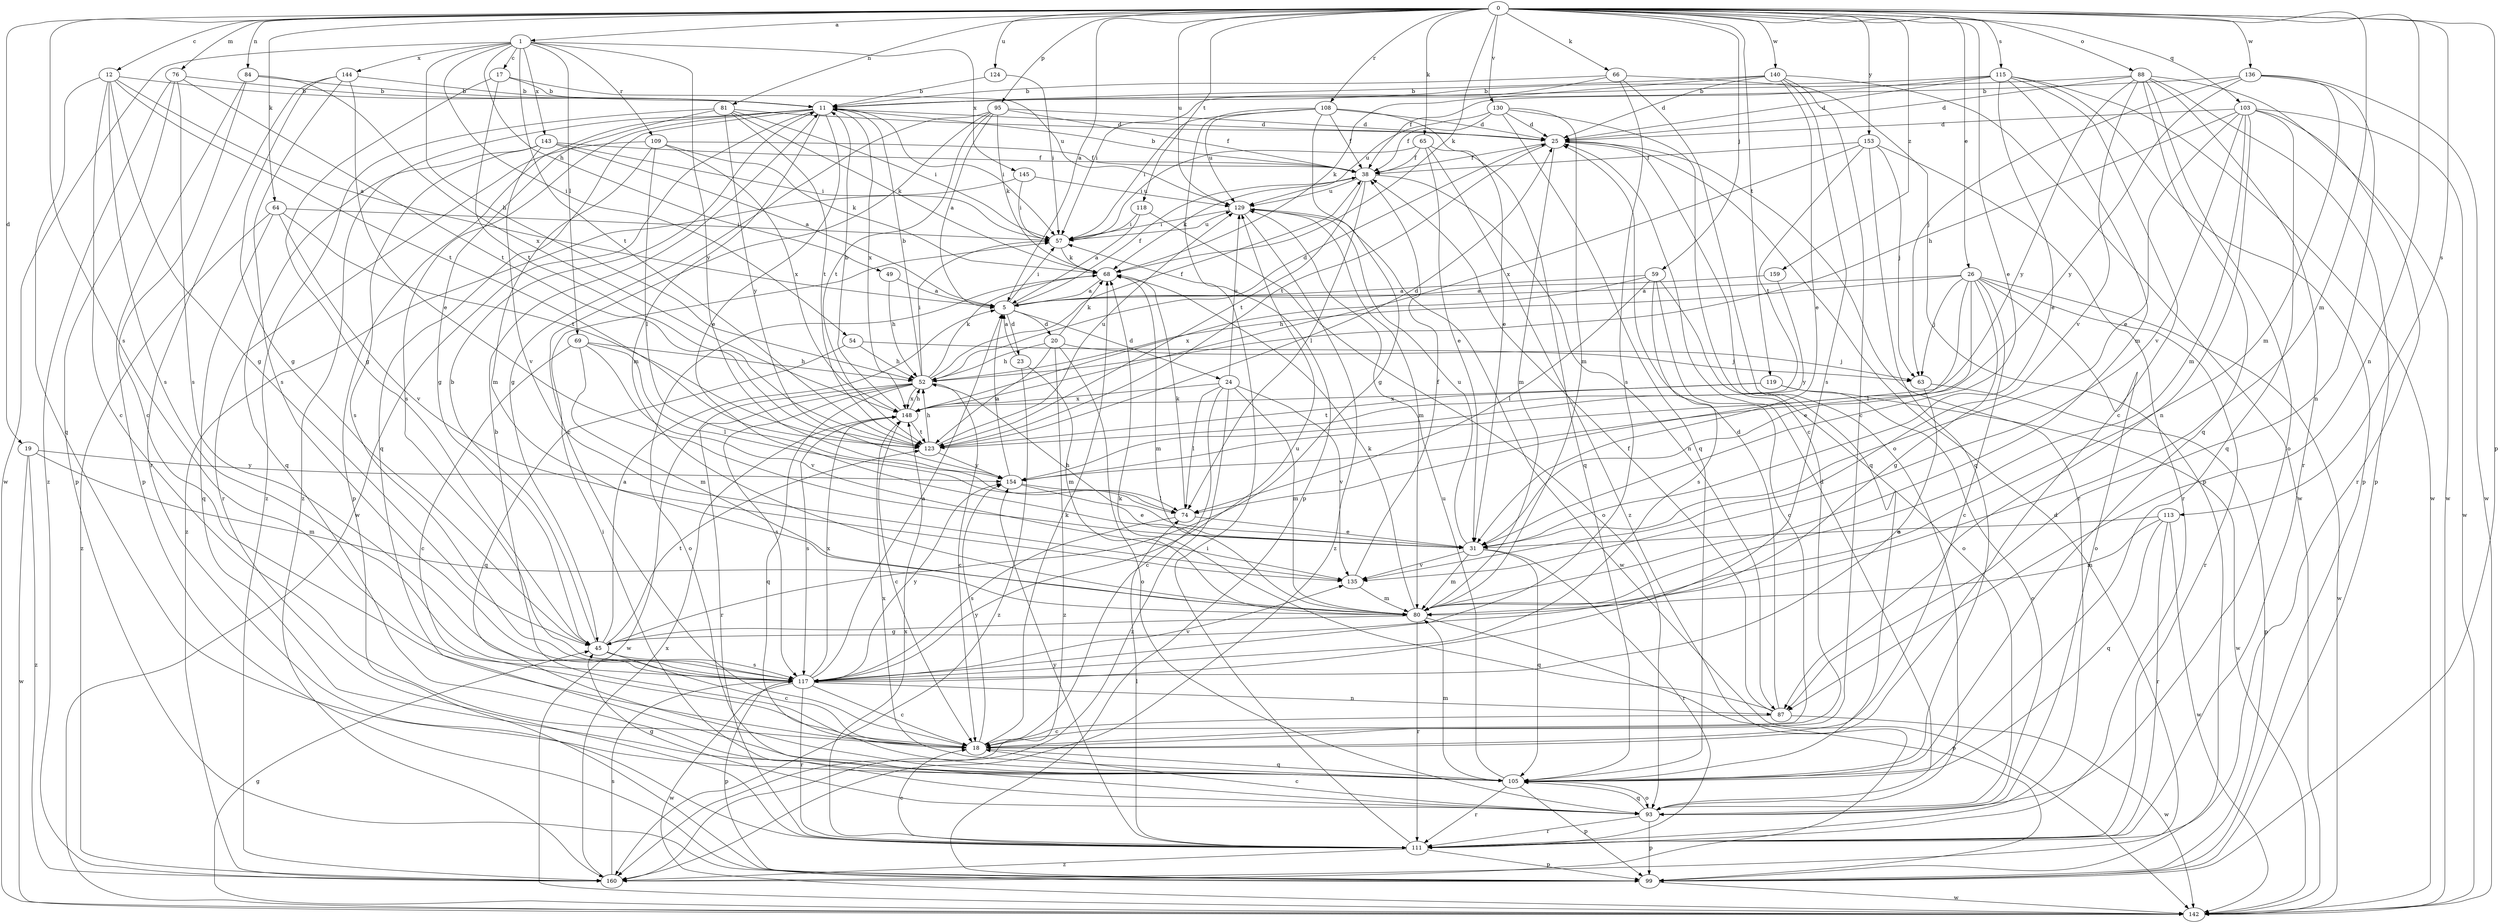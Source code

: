 strict digraph  {
0;
1;
5;
11;
12;
17;
18;
19;
20;
23;
24;
25;
26;
31;
38;
45;
49;
52;
54;
57;
59;
63;
64;
65;
66;
68;
69;
74;
76;
80;
81;
84;
87;
88;
93;
95;
99;
103;
105;
108;
109;
111;
113;
115;
117;
118;
119;
123;
124;
129;
130;
135;
136;
140;
142;
143;
144;
145;
148;
153;
154;
159;
160;
0 -> 1  [label=a];
0 -> 5  [label=a];
0 -> 12  [label=c];
0 -> 19  [label=d];
0 -> 26  [label=e];
0 -> 31  [label=e];
0 -> 59  [label=j];
0 -> 64  [label=k];
0 -> 65  [label=k];
0 -> 66  [label=k];
0 -> 68  [label=k];
0 -> 76  [label=m];
0 -> 80  [label=m];
0 -> 81  [label=n];
0 -> 84  [label=n];
0 -> 87  [label=n];
0 -> 88  [label=o];
0 -> 95  [label=p];
0 -> 99  [label=p];
0 -> 103  [label=q];
0 -> 108  [label=r];
0 -> 113  [label=s];
0 -> 115  [label=s];
0 -> 117  [label=s];
0 -> 118  [label=t];
0 -> 119  [label=t];
0 -> 124  [label=u];
0 -> 129  [label=u];
0 -> 130  [label=v];
0 -> 136  [label=w];
0 -> 140  [label=w];
0 -> 153  [label=y];
0 -> 159  [label=z];
1 -> 17  [label=c];
1 -> 49  [label=h];
1 -> 52  [label=h];
1 -> 54  [label=i];
1 -> 69  [label=l];
1 -> 109  [label=r];
1 -> 123  [label=t];
1 -> 142  [label=w];
1 -> 143  [label=x];
1 -> 144  [label=x];
1 -> 145  [label=x];
1 -> 154  [label=y];
5 -> 20  [label=d];
5 -> 23  [label=d];
5 -> 24  [label=d];
5 -> 38  [label=f];
5 -> 57  [label=i];
11 -> 25  [label=d];
11 -> 31  [label=e];
11 -> 57  [label=i];
11 -> 80  [label=m];
11 -> 99  [label=p];
11 -> 105  [label=q];
11 -> 117  [label=s];
11 -> 142  [label=w];
11 -> 148  [label=x];
11 -> 160  [label=z];
12 -> 5  [label=a];
12 -> 11  [label=b];
12 -> 18  [label=c];
12 -> 45  [label=g];
12 -> 105  [label=q];
12 -> 117  [label=s];
12 -> 123  [label=t];
17 -> 11  [label=b];
17 -> 45  [label=g];
17 -> 123  [label=t];
17 -> 129  [label=u];
18 -> 11  [label=b];
18 -> 68  [label=k];
18 -> 105  [label=q];
18 -> 154  [label=y];
19 -> 80  [label=m];
19 -> 142  [label=w];
19 -> 154  [label=y];
19 -> 160  [label=z];
20 -> 52  [label=h];
20 -> 63  [label=j];
20 -> 68  [label=k];
20 -> 93  [label=o];
20 -> 123  [label=t];
20 -> 160  [label=z];
23 -> 5  [label=a];
23 -> 80  [label=m];
23 -> 160  [label=z];
24 -> 18  [label=c];
24 -> 74  [label=l];
24 -> 80  [label=m];
24 -> 129  [label=u];
24 -> 135  [label=v];
24 -> 148  [label=x];
24 -> 160  [label=z];
25 -> 38  [label=f];
25 -> 80  [label=m];
25 -> 105  [label=q];
25 -> 111  [label=r];
25 -> 123  [label=t];
26 -> 5  [label=a];
26 -> 18  [label=c];
26 -> 31  [label=e];
26 -> 45  [label=g];
26 -> 52  [label=h];
26 -> 63  [label=j];
26 -> 74  [label=l];
26 -> 93  [label=o];
26 -> 111  [label=r];
26 -> 142  [label=w];
31 -> 52  [label=h];
31 -> 80  [label=m];
31 -> 105  [label=q];
31 -> 111  [label=r];
31 -> 129  [label=u];
31 -> 135  [label=v];
38 -> 11  [label=b];
38 -> 68  [label=k];
38 -> 74  [label=l];
38 -> 87  [label=n];
38 -> 123  [label=t];
38 -> 129  [label=u];
45 -> 5  [label=a];
45 -> 11  [label=b];
45 -> 18  [label=c];
45 -> 117  [label=s];
45 -> 123  [label=t];
49 -> 5  [label=a];
49 -> 52  [label=h];
52 -> 11  [label=b];
52 -> 18  [label=c];
52 -> 25  [label=d];
52 -> 38  [label=f];
52 -> 57  [label=i];
52 -> 68  [label=k];
52 -> 105  [label=q];
52 -> 111  [label=r];
52 -> 117  [label=s];
52 -> 142  [label=w];
52 -> 148  [label=x];
54 -> 52  [label=h];
54 -> 63  [label=j];
54 -> 105  [label=q];
57 -> 68  [label=k];
57 -> 129  [label=u];
59 -> 5  [label=a];
59 -> 18  [label=c];
59 -> 74  [label=l];
59 -> 93  [label=o];
59 -> 117  [label=s];
59 -> 148  [label=x];
63 -> 99  [label=p];
63 -> 117  [label=s];
64 -> 57  [label=i];
64 -> 105  [label=q];
64 -> 123  [label=t];
64 -> 135  [label=v];
64 -> 160  [label=z];
65 -> 31  [label=e];
65 -> 38  [label=f];
65 -> 57  [label=i];
65 -> 105  [label=q];
65 -> 160  [label=z];
66 -> 11  [label=b];
66 -> 57  [label=i];
66 -> 93  [label=o];
66 -> 99  [label=p];
66 -> 117  [label=s];
68 -> 5  [label=a];
68 -> 80  [label=m];
68 -> 93  [label=o];
69 -> 18  [label=c];
69 -> 52  [label=h];
69 -> 74  [label=l];
69 -> 80  [label=m];
69 -> 135  [label=v];
74 -> 31  [label=e];
74 -> 68  [label=k];
74 -> 117  [label=s];
76 -> 11  [label=b];
76 -> 99  [label=p];
76 -> 117  [label=s];
76 -> 123  [label=t];
76 -> 160  [label=z];
80 -> 45  [label=g];
80 -> 68  [label=k];
80 -> 99  [label=p];
80 -> 111  [label=r];
81 -> 25  [label=d];
81 -> 45  [label=g];
81 -> 57  [label=i];
81 -> 68  [label=k];
81 -> 123  [label=t];
81 -> 154  [label=y];
81 -> 160  [label=z];
84 -> 11  [label=b];
84 -> 18  [label=c];
84 -> 99  [label=p];
84 -> 148  [label=x];
87 -> 18  [label=c];
87 -> 25  [label=d];
87 -> 38  [label=f];
87 -> 68  [label=k];
87 -> 142  [label=w];
88 -> 11  [label=b];
88 -> 25  [label=d];
88 -> 93  [label=o];
88 -> 99  [label=p];
88 -> 105  [label=q];
88 -> 111  [label=r];
88 -> 135  [label=v];
88 -> 142  [label=w];
88 -> 154  [label=y];
93 -> 18  [label=c];
93 -> 25  [label=d];
93 -> 45  [label=g];
93 -> 57  [label=i];
93 -> 99  [label=p];
93 -> 105  [label=q];
93 -> 111  [label=r];
95 -> 5  [label=a];
95 -> 18  [label=c];
95 -> 25  [label=d];
95 -> 38  [label=f];
95 -> 45  [label=g];
95 -> 68  [label=k];
95 -> 123  [label=t];
99 -> 142  [label=w];
103 -> 25  [label=d];
103 -> 31  [label=e];
103 -> 52  [label=h];
103 -> 80  [label=m];
103 -> 87  [label=n];
103 -> 105  [label=q];
103 -> 111  [label=r];
103 -> 135  [label=v];
103 -> 142  [label=w];
105 -> 80  [label=m];
105 -> 93  [label=o];
105 -> 99  [label=p];
105 -> 111  [label=r];
105 -> 129  [label=u];
105 -> 148  [label=x];
108 -> 25  [label=d];
108 -> 31  [label=e];
108 -> 38  [label=f];
108 -> 45  [label=g];
108 -> 57  [label=i];
108 -> 99  [label=p];
108 -> 129  [label=u];
109 -> 38  [label=f];
109 -> 68  [label=k];
109 -> 74  [label=l];
109 -> 80  [label=m];
109 -> 111  [label=r];
109 -> 148  [label=x];
111 -> 18  [label=c];
111 -> 57  [label=i];
111 -> 74  [label=l];
111 -> 99  [label=p];
111 -> 148  [label=x];
111 -> 154  [label=y];
111 -> 160  [label=z];
113 -> 31  [label=e];
113 -> 80  [label=m];
113 -> 105  [label=q];
113 -> 111  [label=r];
113 -> 142  [label=w];
115 -> 11  [label=b];
115 -> 18  [label=c];
115 -> 25  [label=d];
115 -> 31  [label=e];
115 -> 38  [label=f];
115 -> 80  [label=m];
115 -> 99  [label=p];
115 -> 142  [label=w];
117 -> 5  [label=a];
117 -> 18  [label=c];
117 -> 87  [label=n];
117 -> 99  [label=p];
117 -> 111  [label=r];
117 -> 129  [label=u];
117 -> 135  [label=v];
117 -> 142  [label=w];
117 -> 148  [label=x];
117 -> 154  [label=y];
118 -> 5  [label=a];
118 -> 57  [label=i];
118 -> 93  [label=o];
119 -> 93  [label=o];
119 -> 123  [label=t];
119 -> 142  [label=w];
119 -> 148  [label=x];
123 -> 25  [label=d];
123 -> 52  [label=h];
123 -> 129  [label=u];
123 -> 154  [label=y];
124 -> 11  [label=b];
124 -> 57  [label=i];
129 -> 57  [label=i];
129 -> 80  [label=m];
129 -> 142  [label=w];
129 -> 160  [label=z];
130 -> 18  [label=c];
130 -> 25  [label=d];
130 -> 38  [label=f];
130 -> 80  [label=m];
130 -> 105  [label=q];
130 -> 129  [label=u];
135 -> 38  [label=f];
135 -> 80  [label=m];
136 -> 11  [label=b];
136 -> 63  [label=j];
136 -> 80  [label=m];
136 -> 87  [label=n];
136 -> 142  [label=w];
136 -> 154  [label=y];
140 -> 11  [label=b];
140 -> 18  [label=c];
140 -> 25  [label=d];
140 -> 31  [label=e];
140 -> 68  [label=k];
140 -> 117  [label=s];
140 -> 142  [label=w];
142 -> 45  [label=g];
143 -> 5  [label=a];
143 -> 38  [label=f];
143 -> 57  [label=i];
143 -> 105  [label=q];
143 -> 117  [label=s];
143 -> 135  [label=v];
144 -> 11  [label=b];
144 -> 31  [label=e];
144 -> 45  [label=g];
144 -> 111  [label=r];
144 -> 117  [label=s];
145 -> 57  [label=i];
145 -> 129  [label=u];
145 -> 160  [label=z];
148 -> 11  [label=b];
148 -> 18  [label=c];
148 -> 52  [label=h];
148 -> 117  [label=s];
148 -> 123  [label=t];
153 -> 38  [label=f];
153 -> 63  [label=j];
153 -> 105  [label=q];
153 -> 111  [label=r];
153 -> 123  [label=t];
153 -> 148  [label=x];
154 -> 5  [label=a];
154 -> 31  [label=e];
154 -> 74  [label=l];
159 -> 5  [label=a];
159 -> 154  [label=y];
160 -> 25  [label=d];
160 -> 117  [label=s];
160 -> 148  [label=x];
}
